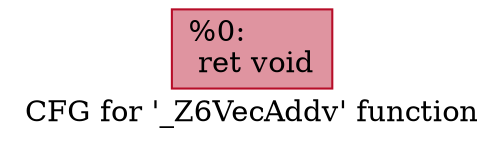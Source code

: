 digraph "CFG for '_Z6VecAddv' function" {
	label="CFG for '_Z6VecAddv' function";

	Node0x5749130 [shape=record,color="#b70d28ff", style=filled, fillcolor="#b70d2870",label="{%0:\l  ret void\l}"];
}
